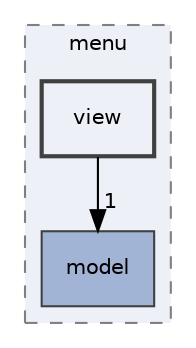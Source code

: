 digraph "include/menu/view"
{
 // LATEX_PDF_SIZE
  edge [fontname="Helvetica",fontsize="10",labelfontname="Helvetica",labelfontsize="10"];
  node [fontname="Helvetica",fontsize="10",shape=record];
  compound=true
  subgraph clusterdir_904d760e9ed1c7161a0da85d5b6cb77a {
    graph [ bgcolor="#edf0f7", pencolor="grey50", style="filled,dashed,", label="menu", fontname="Helvetica", fontsize="10", URL="dir_904d760e9ed1c7161a0da85d5b6cb77a.html"]
  dir_47d055846e00de19841800f2deefa191 [shape=box, label="model", style="filled,", fillcolor="#a2b4d6", color="grey25", URL="dir_47d055846e00de19841800f2deefa191.html"];
  dir_8d271e7845d13280a36c20410586e128 [shape=box, label="view", style="filled,bold,", fillcolor="#edf0f7", color="grey25", URL="dir_8d271e7845d13280a36c20410586e128.html"];
  }
  dir_8d271e7845d13280a36c20410586e128->dir_47d055846e00de19841800f2deefa191 [headlabel="1", labeldistance=1.5 headhref="dir_000019_000010.html"];
}
